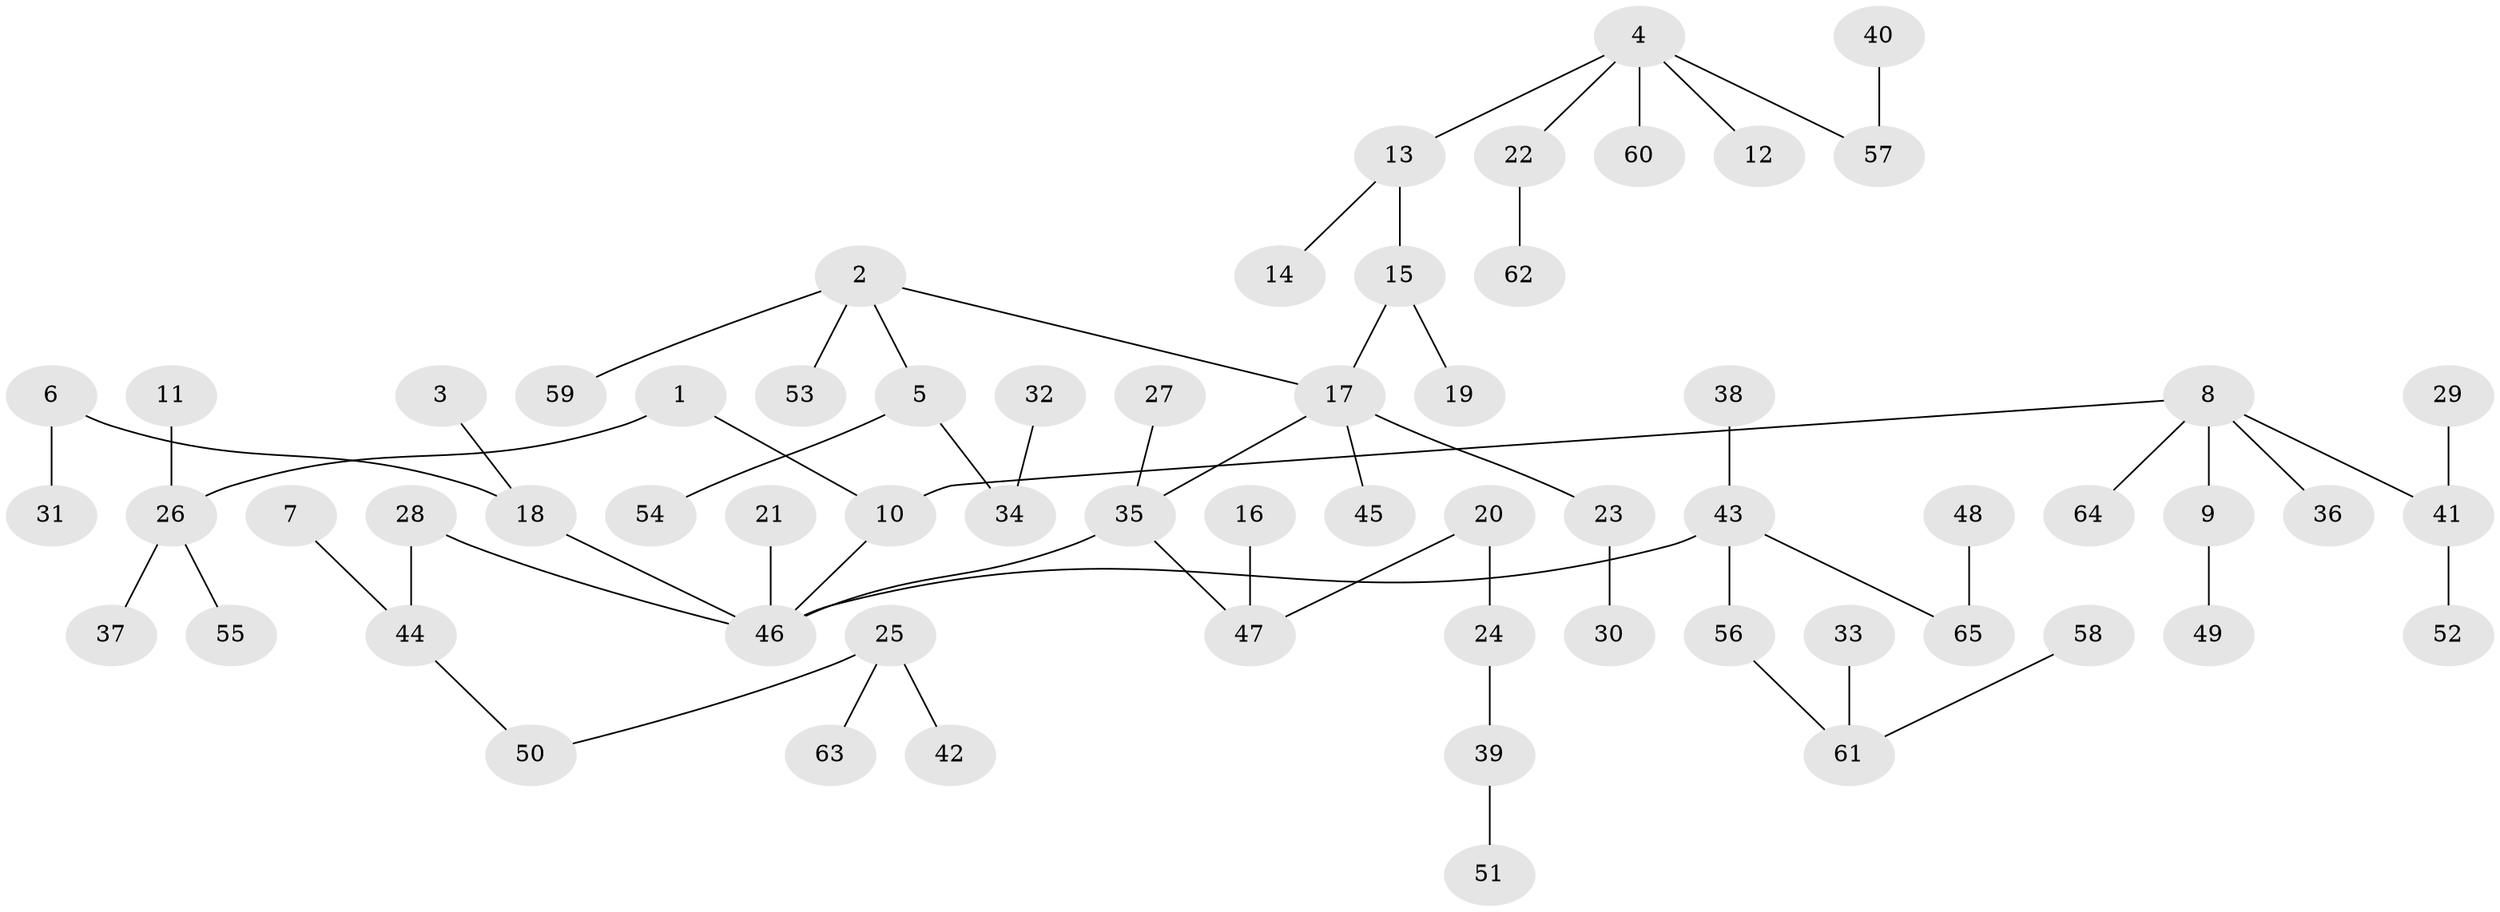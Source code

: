 // original degree distribution, {7: 0.007751937984496124, 4: 0.06976744186046512, 6: 0.023255813953488372, 8: 0.007751937984496124, 3: 0.13178294573643412, 2: 0.20155038759689922, 1: 0.5348837209302325, 5: 0.023255813953488372}
// Generated by graph-tools (version 1.1) at 2025/02/03/09/25 03:02:31]
// undirected, 65 vertices, 64 edges
graph export_dot {
graph [start="1"]
  node [color=gray90,style=filled];
  1;
  2;
  3;
  4;
  5;
  6;
  7;
  8;
  9;
  10;
  11;
  12;
  13;
  14;
  15;
  16;
  17;
  18;
  19;
  20;
  21;
  22;
  23;
  24;
  25;
  26;
  27;
  28;
  29;
  30;
  31;
  32;
  33;
  34;
  35;
  36;
  37;
  38;
  39;
  40;
  41;
  42;
  43;
  44;
  45;
  46;
  47;
  48;
  49;
  50;
  51;
  52;
  53;
  54;
  55;
  56;
  57;
  58;
  59;
  60;
  61;
  62;
  63;
  64;
  65;
  1 -- 10 [weight=1.0];
  1 -- 26 [weight=1.0];
  2 -- 5 [weight=1.0];
  2 -- 17 [weight=1.0];
  2 -- 53 [weight=1.0];
  2 -- 59 [weight=1.0];
  3 -- 18 [weight=1.0];
  4 -- 12 [weight=1.0];
  4 -- 13 [weight=1.0];
  4 -- 22 [weight=1.0];
  4 -- 57 [weight=1.0];
  4 -- 60 [weight=1.0];
  5 -- 34 [weight=1.0];
  5 -- 54 [weight=1.0];
  6 -- 18 [weight=1.0];
  6 -- 31 [weight=1.0];
  7 -- 44 [weight=1.0];
  8 -- 9 [weight=1.0];
  8 -- 10 [weight=1.0];
  8 -- 36 [weight=1.0];
  8 -- 41 [weight=1.0];
  8 -- 64 [weight=1.0];
  9 -- 49 [weight=1.0];
  10 -- 46 [weight=1.0];
  11 -- 26 [weight=1.0];
  13 -- 14 [weight=1.0];
  13 -- 15 [weight=1.0];
  15 -- 17 [weight=1.0];
  15 -- 19 [weight=1.0];
  16 -- 47 [weight=1.0];
  17 -- 23 [weight=1.0];
  17 -- 35 [weight=1.0];
  17 -- 45 [weight=1.0];
  18 -- 46 [weight=1.0];
  20 -- 24 [weight=1.0];
  20 -- 47 [weight=1.0];
  21 -- 46 [weight=1.0];
  22 -- 62 [weight=1.0];
  23 -- 30 [weight=1.0];
  24 -- 39 [weight=1.0];
  25 -- 42 [weight=1.0];
  25 -- 50 [weight=1.0];
  25 -- 63 [weight=1.0];
  26 -- 37 [weight=1.0];
  26 -- 55 [weight=1.0];
  27 -- 35 [weight=1.0];
  28 -- 44 [weight=1.0];
  28 -- 46 [weight=1.0];
  29 -- 41 [weight=1.0];
  32 -- 34 [weight=1.0];
  33 -- 61 [weight=1.0];
  35 -- 46 [weight=1.0];
  35 -- 47 [weight=1.0];
  38 -- 43 [weight=1.0];
  39 -- 51 [weight=1.0];
  40 -- 57 [weight=1.0];
  41 -- 52 [weight=1.0];
  43 -- 46 [weight=1.0];
  43 -- 56 [weight=1.0];
  43 -- 65 [weight=1.0];
  44 -- 50 [weight=1.0];
  48 -- 65 [weight=1.0];
  56 -- 61 [weight=1.0];
  58 -- 61 [weight=1.0];
}
